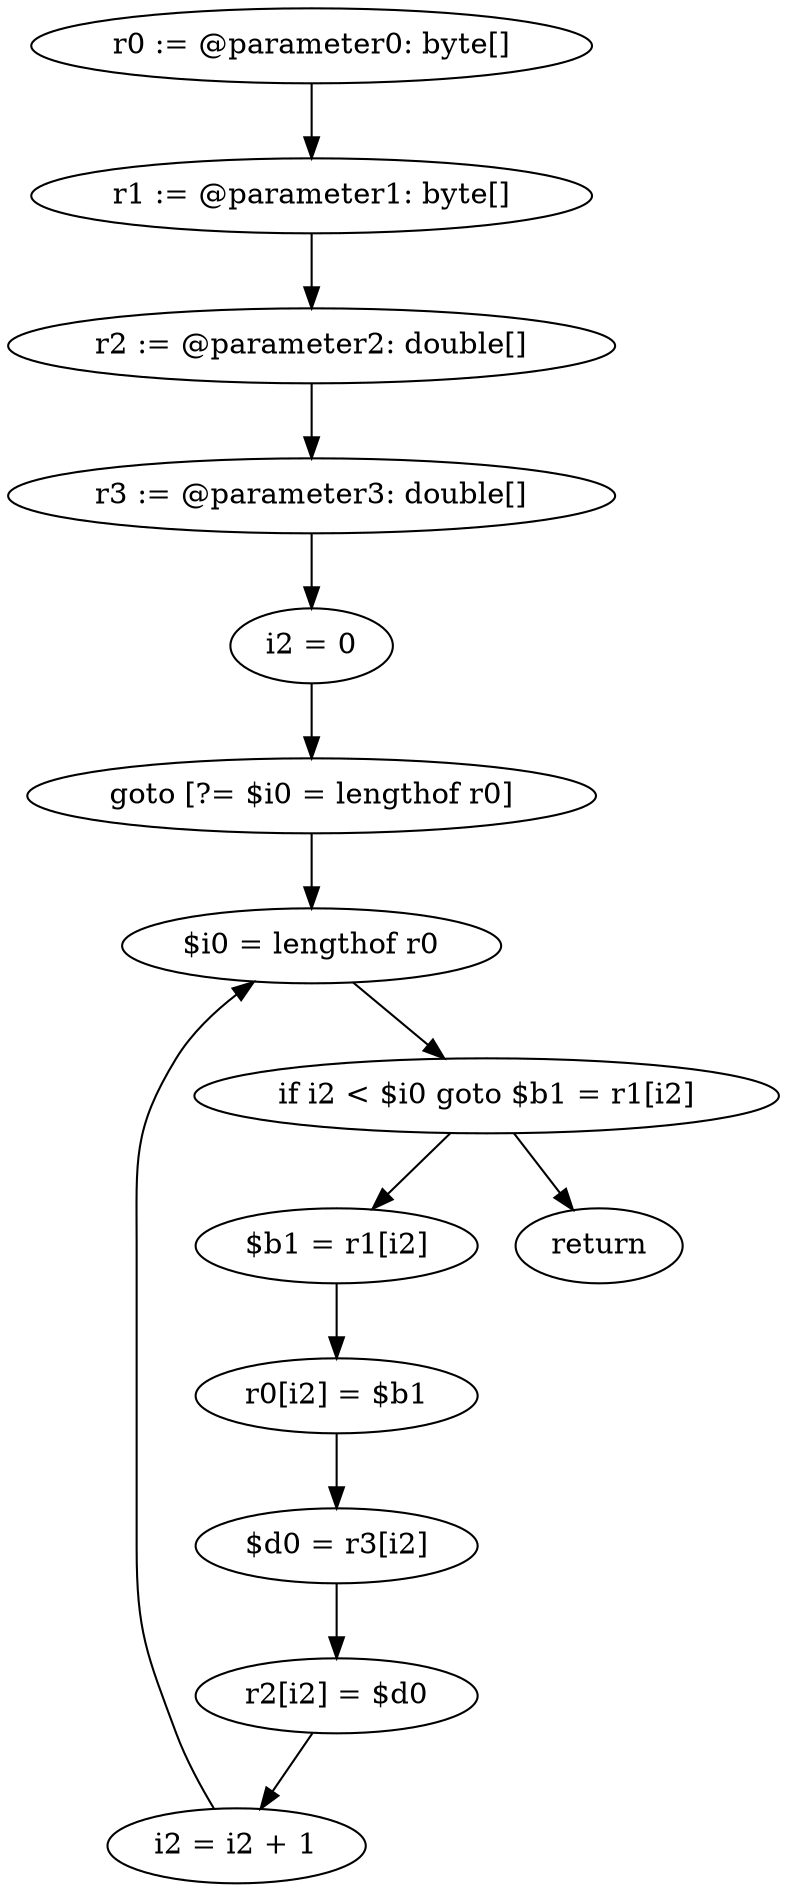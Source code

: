 digraph "unitGraph" {
    "r0 := @parameter0: byte[]"
    "r1 := @parameter1: byte[]"
    "r2 := @parameter2: double[]"
    "r3 := @parameter3: double[]"
    "i2 = 0"
    "goto [?= $i0 = lengthof r0]"
    "$b1 = r1[i2]"
    "r0[i2] = $b1"
    "$d0 = r3[i2]"
    "r2[i2] = $d0"
    "i2 = i2 + 1"
    "$i0 = lengthof r0"
    "if i2 < $i0 goto $b1 = r1[i2]"
    "return"
    "r0 := @parameter0: byte[]"->"r1 := @parameter1: byte[]";
    "r1 := @parameter1: byte[]"->"r2 := @parameter2: double[]";
    "r2 := @parameter2: double[]"->"r3 := @parameter3: double[]";
    "r3 := @parameter3: double[]"->"i2 = 0";
    "i2 = 0"->"goto [?= $i0 = lengthof r0]";
    "goto [?= $i0 = lengthof r0]"->"$i0 = lengthof r0";
    "$b1 = r1[i2]"->"r0[i2] = $b1";
    "r0[i2] = $b1"->"$d0 = r3[i2]";
    "$d0 = r3[i2]"->"r2[i2] = $d0";
    "r2[i2] = $d0"->"i2 = i2 + 1";
    "i2 = i2 + 1"->"$i0 = lengthof r0";
    "$i0 = lengthof r0"->"if i2 < $i0 goto $b1 = r1[i2]";
    "if i2 < $i0 goto $b1 = r1[i2]"->"return";
    "if i2 < $i0 goto $b1 = r1[i2]"->"$b1 = r1[i2]";
}
